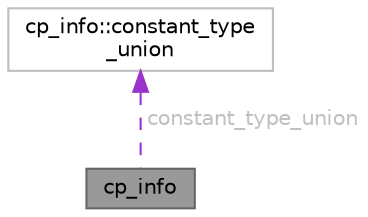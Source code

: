 digraph "cp_info"
{
 // LATEX_PDF_SIZE
  bgcolor="transparent";
  edge [fontname=Helvetica,fontsize=10,labelfontname=Helvetica,labelfontsize=10];
  node [fontname=Helvetica,fontsize=10,shape=box,height=0.2,width=0.4];
  Node1 [id="Node000001",label="cp_info",height=0.2,width=0.4,color="gray40", fillcolor="grey60", style="filled", fontcolor="black",tooltip="Struct para a definição do cp_info."];
  Node2 -> Node1 [id="edge1_Node000001_Node000002",dir="back",color="darkorchid3",style="dashed",tooltip=" ",label=" constant_type_union",fontcolor="grey" ];
  Node2 [id="Node000002",label="cp_info::constant_type\l_union",height=0.2,width=0.4,color="grey75", fillcolor="white", style="filled",URL="$unioncp__info_1_1constant__type__union.html",tooltip=" "];
}
